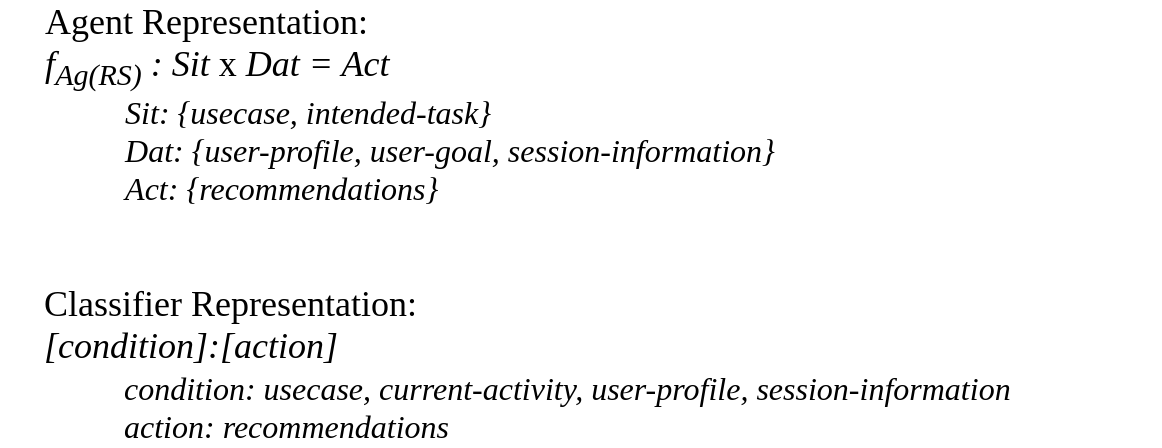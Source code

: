 <mxfile version="18.0.4" type="device"><diagram id="SsKon-N8CaAPrIqmZ4Hb" name="Page-1"><mxGraphModel dx="1697" dy="892" grid="1" gridSize="10" guides="1" tooltips="1" connect="1" arrows="1" fold="1" page="1" pageScale="1" pageWidth="850" pageHeight="1100" math="0" shadow="0"><root><mxCell id="0"/><mxCell id="1" parent="0"/><mxCell id="exHqRgG3Isp2MrgNZqTK-1" value="&lt;div style=&quot;text-align: left;&quot;&gt;&lt;font face=&quot;Times New Roman&quot; style=&quot;font-size: 18px;&quot;&gt;&lt;span style=&quot;background-color: initial;&quot;&gt;Agent Representation:&lt;/span&gt;&lt;/font&gt;&lt;/div&gt;&lt;div style=&quot;text-align: left;&quot;&gt;&lt;font face=&quot;Times New Roman&quot; style=&quot;font-size: 18px;&quot;&gt;&lt;i style=&quot;background-color: initial;&quot;&gt;f&lt;sub style=&quot;&quot;&gt;Ag(RS)&lt;/sub&gt;&amp;nbsp;: Sit &lt;/i&gt;&lt;span style=&quot;background-color: initial;&quot;&gt;x&lt;/span&gt;&lt;i style=&quot;background-color: initial;&quot;&gt; Dat = Act&lt;/i&gt;&lt;/font&gt;&lt;/div&gt;&lt;blockquote style=&quot;margin: 0 0 0 40px; border: none; padding: 0px;&quot;&gt;&lt;font size=&quot;3&quot;&gt;&lt;font style=&quot;&quot; face=&quot;Times New Roman&quot;&gt;&lt;i&gt;&lt;div style=&quot;text-align: left;&quot;&gt;&lt;span style=&quot;background-color: initial;&quot;&gt;Sit: {usecase, intended-task}&lt;/span&gt;&lt;/div&gt;&lt;/i&gt;&lt;/font&gt;&lt;font style=&quot;&quot; face=&quot;Times New Roman&quot;&gt;&lt;i&gt;&lt;font style=&quot;&quot;&gt;&lt;div style=&quot;text-align: left;&quot;&gt;&lt;span style=&quot;background-color: initial;&quot;&gt;Dat: {user-profile, user-goal, session-information}&lt;/span&gt;&lt;/div&gt;&lt;/font&gt;&lt;/i&gt;&lt;/font&gt;&lt;font style=&quot;&quot; face=&quot;Times New Roman&quot;&gt;&lt;i&gt;&lt;font style=&quot;&quot;&gt;&lt;div style=&quot;text-align: left;&quot;&gt;&lt;span style=&quot;background-color: initial;&quot;&gt;Act: {recommendations}&lt;/span&gt;&lt;/div&gt;&lt;/font&gt;&lt;/i&gt;&lt;/font&gt;&lt;/font&gt;&lt;/blockquote&gt;" style="text;html=1;strokeColor=none;fillColor=none;align=center;verticalAlign=middle;whiteSpace=wrap;rounded=0;" vertex="1" parent="1"><mxGeometry x="50" y="380" width="410" height="30" as="geometry"/></mxCell><mxCell id="exHqRgG3Isp2MrgNZqTK-2" value="&lt;div style=&quot;&quot;&gt;&lt;font style=&quot;font-size: 18px;&quot; face=&quot;Times New Roman&quot;&gt;Classifier Representation:&lt;/font&gt;&lt;/div&gt;&lt;div style=&quot;&quot;&gt;&lt;font style=&quot;font-size: 18px;&quot; face=&quot;Times New Roman&quot;&gt;&lt;i style=&quot;&quot;&gt;[condition]:[action]&lt;/i&gt;&lt;/font&gt;&lt;/div&gt;&lt;blockquote style=&quot;margin: 0 0 0 40px; border: none; padding: 0px;&quot;&gt;&lt;div style=&quot;&quot;&gt;&lt;font size=&quot;3&quot; face=&quot;Times New Roman&quot; style=&quot;&quot;&gt;&lt;i&gt;condition: usecase, current-activity, user-profile, session-information&lt;/i&gt;&lt;/font&gt;&lt;/div&gt;&lt;div style=&quot;&quot;&gt;&lt;font size=&quot;3&quot; face=&quot;Times New Roman&quot;&gt;&lt;i&gt;action: recommendations&lt;/i&gt;&lt;/font&gt;&lt;/div&gt;&lt;/blockquote&gt;" style="text;html=1;strokeColor=none;fillColor=none;align=left;verticalAlign=middle;whiteSpace=wrap;rounded=0;" vertex="1" parent="1"><mxGeometry x="70" y="510" width="560" height="30" as="geometry"/></mxCell></root></mxGraphModel></diagram></mxfile>